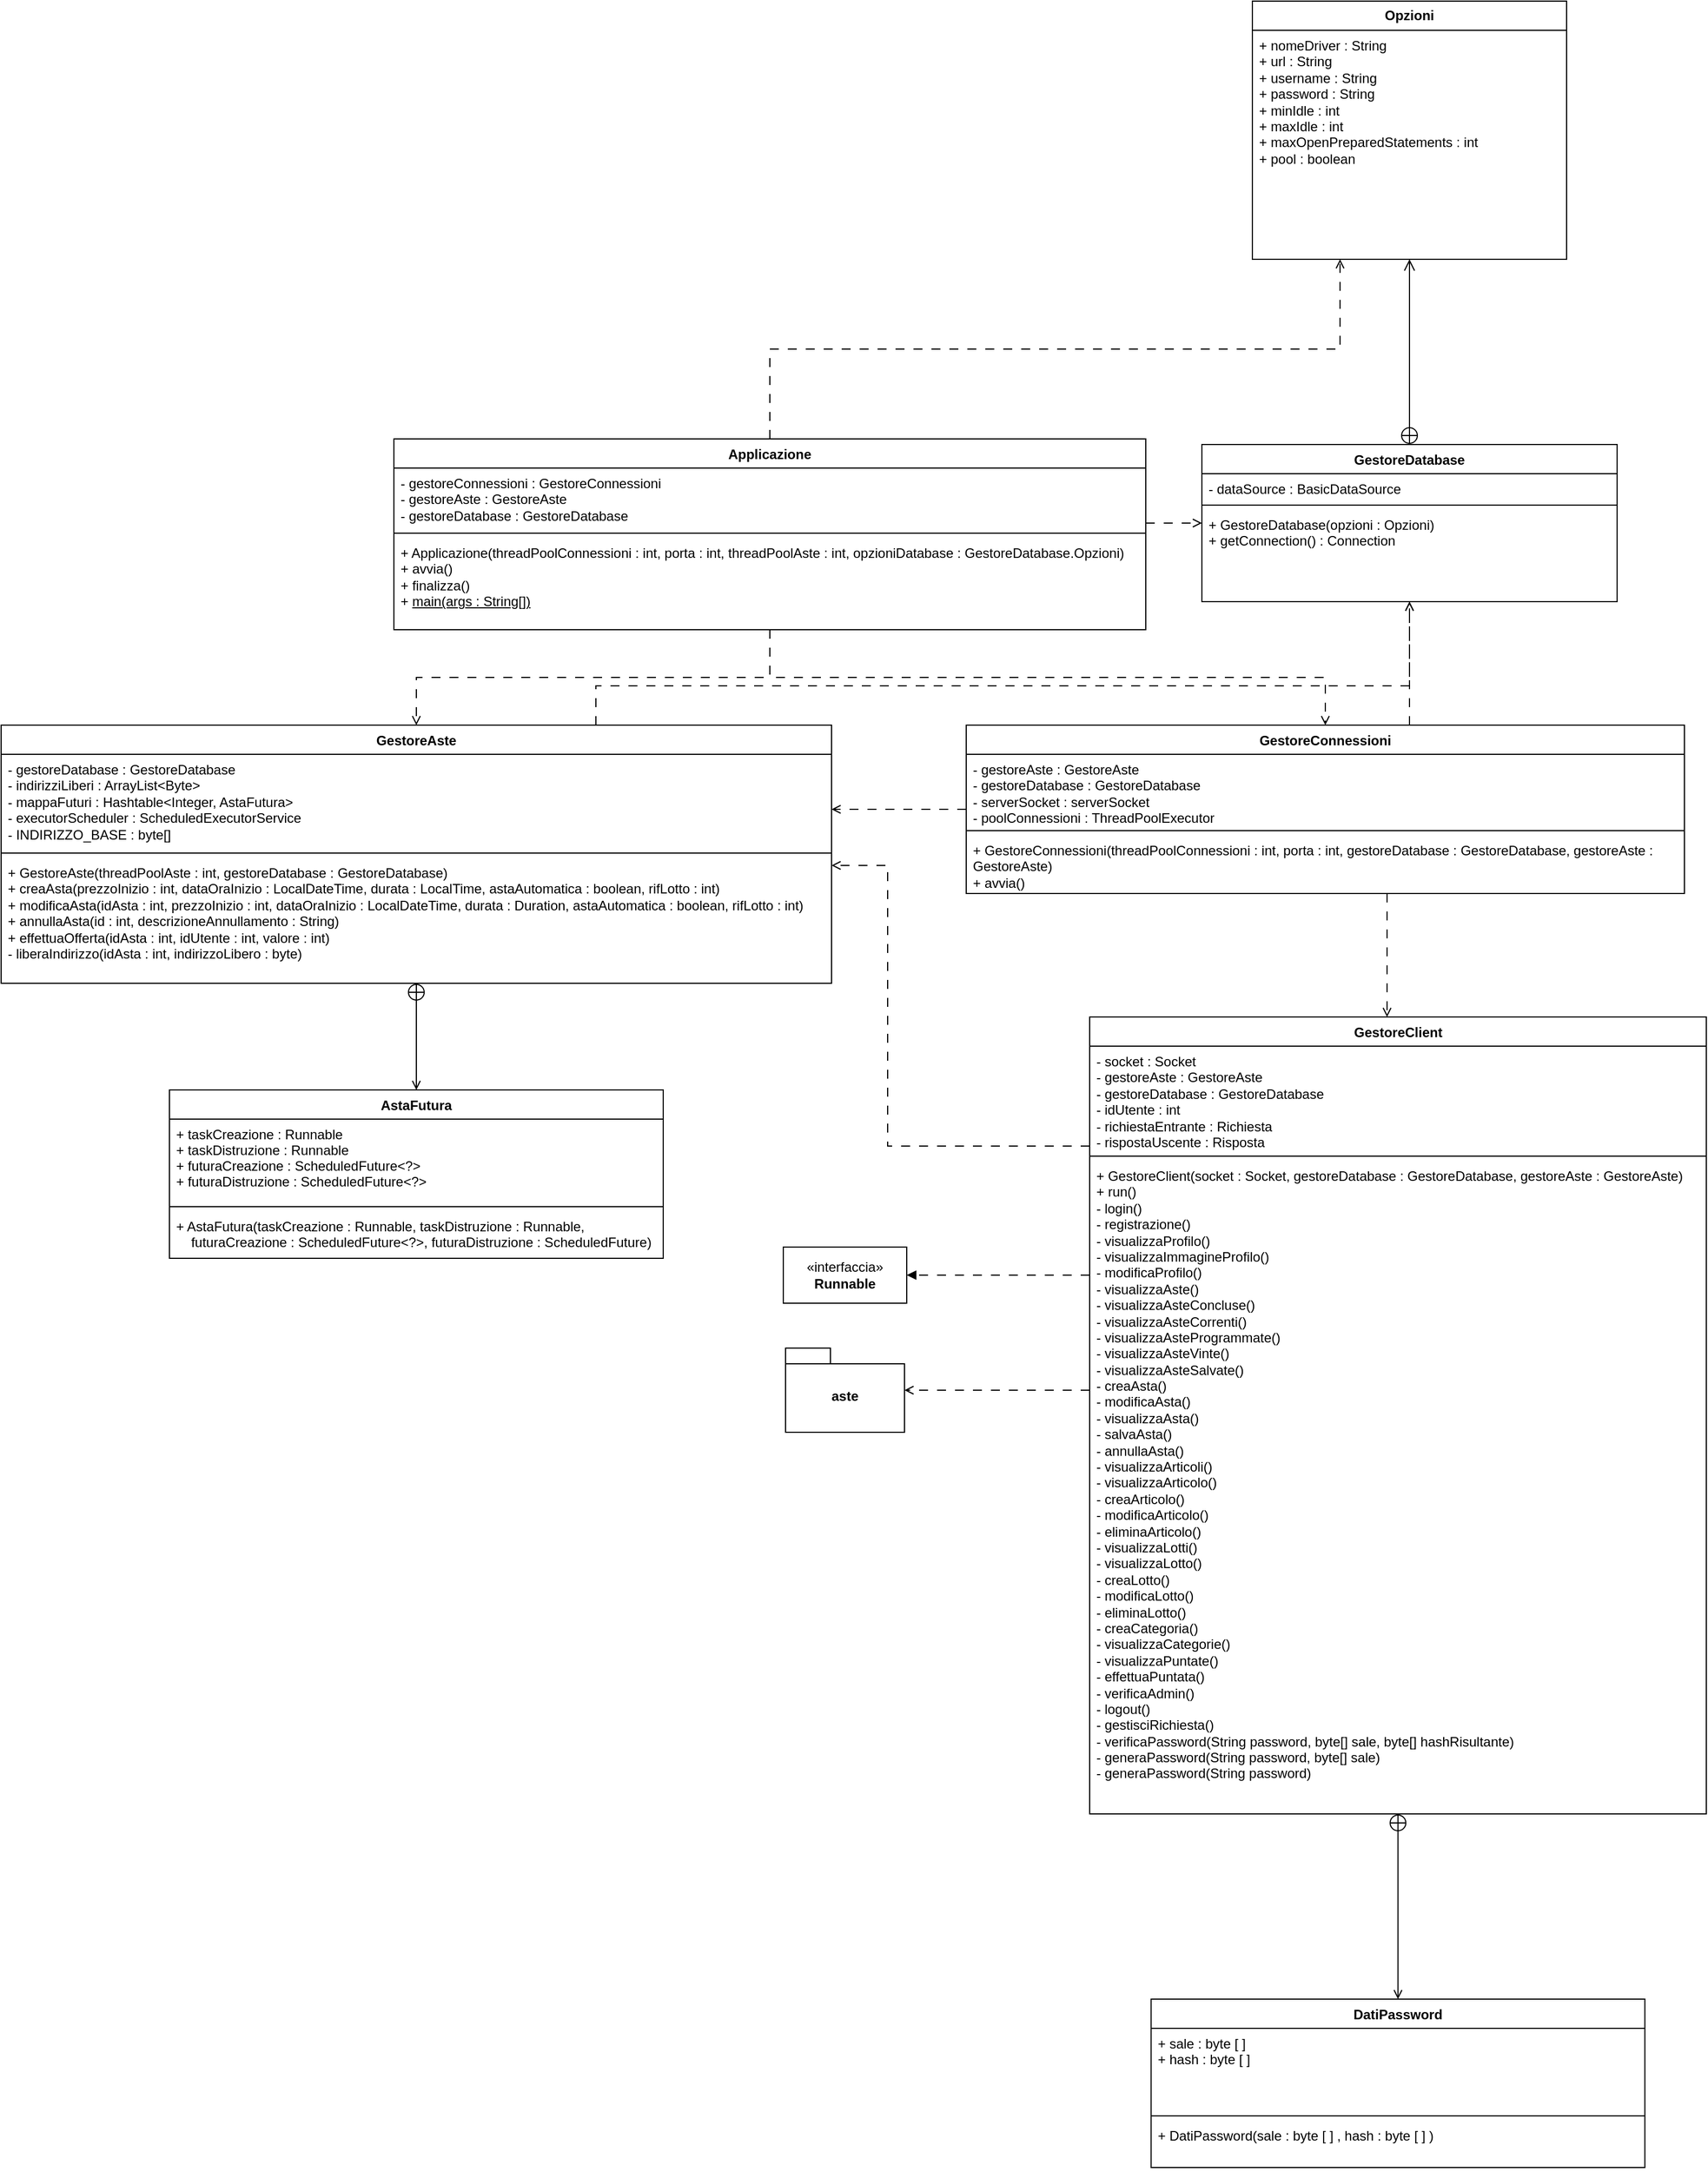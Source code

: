<mxfile>
    <diagram id="C5RBs43oDa-KdzZeNtuy" name="Page-1">
        <mxGraphModel dx="2903" dy="1692" grid="1" gridSize="10" guides="1" tooltips="1" connect="1" arrows="1" fold="1" page="1" pageScale="1" pageWidth="827" pageHeight="1169" math="0" shadow="0">
            <root>
                <mxCell id="WIyWlLk6GJQsqaUBKTNV-0"/>
                <mxCell id="WIyWlLk6GJQsqaUBKTNV-1" parent="WIyWlLk6GJQsqaUBKTNV-0"/>
                <mxCell id="v3DQ-bfv8pe52D6u4r51-6" style="edgeStyle=elbowEdgeStyle;rounded=0;orthogonalLoop=1;jettySize=auto;html=1;endArrow=open;endFill=0;dashed=1;elbow=vertical;dashPattern=8 8;" parent="WIyWlLk6GJQsqaUBKTNV-1" source="hi6kEQTjurh1hhUJm7Fm-0" target="v3DQ-bfv8pe52D6u4r51-0" edge="1">
                    <mxGeometry relative="1" as="geometry"/>
                </mxCell>
                <mxCell id="v3DQ-bfv8pe52D6u4r51-7" style="edgeStyle=elbowEdgeStyle;rounded=0;orthogonalLoop=1;jettySize=auto;html=1;endArrow=open;endFill=0;dashed=1;elbow=vertical;dashPattern=8 8;" parent="WIyWlLk6GJQsqaUBKTNV-1" source="hi6kEQTjurh1hhUJm7Fm-0" target="vKtqIuH14qnzgkjS9spN-5" edge="1">
                    <mxGeometry relative="1" as="geometry"/>
                </mxCell>
                <mxCell id="RSIxseLoARgd98_uKX9X-4" style="edgeStyle=elbowEdgeStyle;rounded=0;orthogonalLoop=1;jettySize=auto;html=1;endArrow=open;endFill=0;dashed=1;dashPattern=8 8;elbow=vertical;" parent="WIyWlLk6GJQsqaUBKTNV-1" source="hi6kEQTjurh1hhUJm7Fm-0" target="RSIxseLoARgd98_uKX9X-0" edge="1">
                    <mxGeometry relative="1" as="geometry"/>
                </mxCell>
                <mxCell id="hi6kEQTjurh1hhUJm7Fm-0" value="Applicazione" style="swimlane;fontStyle=1;align=center;verticalAlign=top;childLayout=stackLayout;horizontal=1;startSize=26;horizontalStack=0;resizeParent=1;resizeParentMax=0;resizeLast=0;collapsible=1;marginBottom=0;whiteSpace=wrap;html=1;" parent="WIyWlLk6GJQsqaUBKTNV-1" vertex="1">
                    <mxGeometry x="-870" y="70" width="670" height="170" as="geometry"/>
                </mxCell>
                <mxCell id="hi6kEQTjurh1hhUJm7Fm-1" value="&lt;div&gt;- gestoreConnessioni : GestoreConnessioni&lt;/div&gt;&lt;div&gt;- gestoreAste : GestoreAste&lt;/div&gt;&lt;div&gt;- gestoreDatabase : GestoreDatabase&lt;/div&gt;" style="text;strokeColor=none;fillColor=none;align=left;verticalAlign=top;spacingLeft=4;spacingRight=4;overflow=hidden;rotatable=0;points=[[0,0.5],[1,0.5]];portConstraint=eastwest;whiteSpace=wrap;html=1;" parent="hi6kEQTjurh1hhUJm7Fm-0" vertex="1">
                    <mxGeometry y="26" width="670" height="54" as="geometry"/>
                </mxCell>
                <mxCell id="hi6kEQTjurh1hhUJm7Fm-2" value="" style="line;strokeWidth=1;fillColor=none;align=left;verticalAlign=middle;spacingTop=-1;spacingLeft=3;spacingRight=3;rotatable=0;labelPosition=right;points=[];portConstraint=eastwest;strokeColor=inherit;" parent="hi6kEQTjurh1hhUJm7Fm-0" vertex="1">
                    <mxGeometry y="80" width="670" height="8" as="geometry"/>
                </mxCell>
                <mxCell id="hi6kEQTjurh1hhUJm7Fm-3" value="&lt;div&gt;+ Applicazione(threadPoolConnessioni : int,&amp;nbsp;&lt;span style=&quot;background-color: initial;&quot;&gt;porta : int,&amp;nbsp;&lt;/span&gt;&lt;span style=&quot;background-color: initial;&quot;&gt;threadPoolAste : int, opzioniDatabase : GestoreDatabase.Opzioni)&lt;/span&gt;&lt;/div&gt;&lt;div&gt;+ avvia()&lt;/div&gt;&lt;div&gt;+ finalizza()&lt;/div&gt;+ &lt;u&gt;main(args : String[])&lt;/u&gt;" style="text;strokeColor=none;fillColor=none;align=left;verticalAlign=top;spacingLeft=4;spacingRight=4;overflow=hidden;rotatable=0;points=[[0,0.5],[1,0.5]];portConstraint=eastwest;whiteSpace=wrap;html=1;" parent="hi6kEQTjurh1hhUJm7Fm-0" vertex="1">
                    <mxGeometry y="88" width="670" height="82" as="geometry"/>
                </mxCell>
                <mxCell id="pvrtacuWmei6F0Ho8wTy-6" style="edgeStyle=elbowEdgeStyle;rounded=0;orthogonalLoop=1;jettySize=auto;html=1;dashed=1;dashPattern=8 8;endArrow=block;endFill=1;elbow=vertical;" parent="WIyWlLk6GJQsqaUBKTNV-1" source="vKtqIuH14qnzgkjS9spN-1" target="pvrtacuWmei6F0Ho8wTy-4" edge="1">
                    <mxGeometry relative="1" as="geometry"/>
                </mxCell>
                <mxCell id="5GSIkxVs52MsnFMlGK7l-1" style="edgeStyle=elbowEdgeStyle;rounded=0;orthogonalLoop=1;jettySize=auto;html=1;dashed=1;dashPattern=8 8;endArrow=open;endFill=0;elbow=vertical;" parent="WIyWlLk6GJQsqaUBKTNV-1" source="vKtqIuH14qnzgkjS9spN-1" target="5GSIkxVs52MsnFMlGK7l-0" edge="1">
                    <mxGeometry relative="1" as="geometry">
                        <mxPoint x="104.5" y="860" as="sourcePoint"/>
                        <mxPoint x="383" y="950" as="targetPoint"/>
                    </mxGeometry>
                </mxCell>
                <mxCell id="vKtqIuH14qnzgkjS9spN-1" value="GestoreClient" style="swimlane;fontStyle=1;align=center;verticalAlign=top;childLayout=stackLayout;horizontal=1;startSize=26;horizontalStack=0;resizeParent=1;resizeParentMax=0;resizeLast=0;collapsible=1;marginBottom=0;whiteSpace=wrap;html=1;" parent="WIyWlLk6GJQsqaUBKTNV-1" vertex="1">
                    <mxGeometry x="-250" y="585" width="549.5" height="710" as="geometry"/>
                </mxCell>
                <mxCell id="vKtqIuH14qnzgkjS9spN-2" value="- socket : Socket&lt;div&gt;- gestoreAste : GestoreAste&lt;/div&gt;&lt;div&gt;- gestoreDatabase : GestoreDatabase&lt;br&gt;&lt;div&gt;- idUtente : int&lt;/div&gt;&lt;/div&gt;&lt;div&gt;- richiestaEntrante : Richiesta&lt;/div&gt;&lt;div&gt;- rispostaUscente : Risposta&lt;/div&gt;" style="text;strokeColor=none;fillColor=none;align=left;verticalAlign=top;spacingLeft=4;spacingRight=4;overflow=hidden;rotatable=0;points=[[0,0.5],[1,0.5]];portConstraint=eastwest;whiteSpace=wrap;html=1;" parent="vKtqIuH14qnzgkjS9spN-1" vertex="1">
                    <mxGeometry y="26" width="549.5" height="94" as="geometry"/>
                </mxCell>
                <mxCell id="vKtqIuH14qnzgkjS9spN-3" value="" style="line;strokeWidth=1;fillColor=none;align=left;verticalAlign=middle;spacingTop=-1;spacingLeft=3;spacingRight=3;rotatable=0;labelPosition=right;points=[];portConstraint=eastwest;strokeColor=inherit;" parent="vKtqIuH14qnzgkjS9spN-1" vertex="1">
                    <mxGeometry y="120" width="549.5" height="8" as="geometry"/>
                </mxCell>
                <mxCell id="vKtqIuH14qnzgkjS9spN-4" value="&lt;div&gt;+ GestoreClient(socket : Socket, gestoreDatabase : GestoreDatabase, gestoreAste : GestoreAste)&lt;/div&gt;&lt;div&gt;+ run()&lt;/div&gt;&lt;div&gt;- login()&lt;/div&gt;&lt;div&gt;- registrazione()&lt;/div&gt;&lt;div&gt;- visualizzaProfilo()&lt;/div&gt;&lt;div&gt;- visualizzaImmagineProfilo()&lt;/div&gt;&lt;div&gt;- modificaProfilo()&lt;/div&gt;&lt;div&gt;- visualizzaAste()&lt;/div&gt;&lt;div&gt;- visualizzaAsteConcluse()&lt;/div&gt;&lt;div&gt;- visualizzaAsteCorrenti()&lt;/div&gt;&lt;div&gt;- visualizzaAsteProgrammate()&lt;/div&gt;&lt;div&gt;- visualizzaAsteVinte()&lt;/div&gt;&lt;div&gt;- visualizzaAsteSalvate()&lt;/div&gt;&lt;div&gt;- creaAsta()&lt;/div&gt;&lt;div&gt;- modificaAsta()&lt;/div&gt;&lt;div&gt;- visualizzaAsta()&lt;br&gt;&lt;/div&gt;&lt;div&gt;- salvaAsta()&lt;br&gt;&lt;/div&gt;&lt;div&gt;- annullaAsta()&lt;/div&gt;&lt;div&gt;- visualizzaArticoli()&lt;/div&gt;&lt;div&gt;- visualizzaArticolo()&lt;/div&gt;&lt;div&gt;- creaArticolo()&lt;/div&gt;&lt;div&gt;- modificaArticolo()&lt;/div&gt;&lt;div&gt;- eliminaArticolo()&lt;/div&gt;&lt;div&gt;- visualizzaLotti()&lt;/div&gt;&lt;div&gt;- visualizzaLotto()&lt;/div&gt;&lt;div&gt;- creaLotto()&lt;/div&gt;&lt;div&gt;- modificaLotto()&lt;/div&gt;&lt;div&gt;- eliminaLotto()&lt;/div&gt;&lt;div&gt;- creaCategoria()&lt;/div&gt;&lt;div&gt;- visualizzaCategorie()&lt;/div&gt;&lt;div&gt;- visualizzaPuntate()&lt;/div&gt;&lt;div&gt;- effettuaPuntata()&lt;br&gt;&lt;/div&gt;&lt;div&gt;- verificaAdmin()&lt;/div&gt;&lt;div&gt;- logout()&lt;/div&gt;&lt;div&gt;- gestisciRichiesta()&lt;/div&gt;&lt;div&gt;- verificaPassword(String password, byte[] sale, byte[] hashRisultante&lt;span style=&quot;background-color: initial;&quot;&gt;)&lt;/span&gt;&lt;/div&gt;&lt;div&gt;- generaPassword(String password, byte[] sale&lt;span style=&quot;background-color: initial;&quot;&gt;)&lt;/span&gt;&lt;/div&gt;&lt;div&gt;- generaPassword(String password&lt;span style=&quot;background-color: initial;&quot;&gt;)&lt;/span&gt;&lt;/div&gt;" style="text;strokeColor=none;fillColor=none;align=left;verticalAlign=top;spacingLeft=4;spacingRight=4;overflow=hidden;rotatable=0;points=[[0,0.5],[1,0.5]];portConstraint=eastwest;whiteSpace=wrap;html=1;" parent="vKtqIuH14qnzgkjS9spN-1" vertex="1">
                    <mxGeometry y="128" width="549.5" height="582" as="geometry"/>
                </mxCell>
                <mxCell id="vKtqIuH14qnzgkjS9spN-17" style="rounded=0;orthogonalLoop=1;jettySize=auto;html=1;endArrow=open;endFill=0;dashed=1;edgeStyle=elbowEdgeStyle;dashPattern=8 8;" parent="WIyWlLk6GJQsqaUBKTNV-1" source="vKtqIuH14qnzgkjS9spN-5" target="vKtqIuH14qnzgkjS9spN-1" edge="1">
                    <mxGeometry relative="1" as="geometry">
                        <mxPoint x="-60" y="453" as="sourcePoint"/>
                        <mxPoint x="-60" y="620" as="targetPoint"/>
                    </mxGeometry>
                </mxCell>
                <mxCell id="v3DQ-bfv8pe52D6u4r51-8" style="edgeStyle=elbowEdgeStyle;rounded=0;orthogonalLoop=1;jettySize=auto;html=1;endArrow=open;endFill=0;dashed=1;elbow=vertical;dashPattern=8 8;" parent="WIyWlLk6GJQsqaUBKTNV-1" source="vKtqIuH14qnzgkjS9spN-5" target="v3DQ-bfv8pe52D6u4r51-0" edge="1">
                    <mxGeometry relative="1" as="geometry"/>
                </mxCell>
                <mxCell id="RSIxseLoARgd98_uKX9X-15" style="edgeStyle=elbowEdgeStyle;rounded=0;orthogonalLoop=1;jettySize=auto;html=1;dashed=1;dashPattern=8 8;endArrow=open;endFill=0;" parent="WIyWlLk6GJQsqaUBKTNV-1" source="vKtqIuH14qnzgkjS9spN-5" target="RSIxseLoARgd98_uKX9X-0" edge="1">
                    <mxGeometry relative="1" as="geometry">
                        <Array as="points">
                            <mxPoint x="35" y="260"/>
                        </Array>
                    </mxGeometry>
                </mxCell>
                <mxCell id="vKtqIuH14qnzgkjS9spN-5" value="GestoreConnessioni" style="swimlane;fontStyle=1;align=center;verticalAlign=top;childLayout=stackLayout;horizontal=1;startSize=26;horizontalStack=0;resizeParent=1;resizeParentMax=0;resizeLast=0;collapsible=1;marginBottom=0;whiteSpace=wrap;html=1;" parent="WIyWlLk6GJQsqaUBKTNV-1" vertex="1">
                    <mxGeometry x="-360" y="325" width="640" height="150" as="geometry"/>
                </mxCell>
                <mxCell id="vKtqIuH14qnzgkjS9spN-6" value="- gestoreAste : GestoreAste&lt;div&gt;- gestoreDatabase : GestoreDatabase&lt;br&gt;&lt;div&gt;- serverSocket : serverSocket&lt;/div&gt;&lt;div&gt;- poolConnessioni : ThreadPoolExecutor&lt;/div&gt;&lt;/div&gt;" style="text;strokeColor=none;fillColor=none;align=left;verticalAlign=top;spacingLeft=4;spacingRight=4;overflow=hidden;rotatable=0;points=[[0,0.5],[1,0.5]];portConstraint=eastwest;whiteSpace=wrap;html=1;" parent="vKtqIuH14qnzgkjS9spN-5" vertex="1">
                    <mxGeometry y="26" width="640" height="64" as="geometry"/>
                </mxCell>
                <mxCell id="vKtqIuH14qnzgkjS9spN-7" value="" style="line;strokeWidth=1;fillColor=none;align=left;verticalAlign=middle;spacingTop=-1;spacingLeft=3;spacingRight=3;rotatable=0;labelPosition=right;points=[];portConstraint=eastwest;strokeColor=inherit;" parent="vKtqIuH14qnzgkjS9spN-5" vertex="1">
                    <mxGeometry y="90" width="640" height="8" as="geometry"/>
                </mxCell>
                <mxCell id="vKtqIuH14qnzgkjS9spN-8" value="&lt;div&gt;+ GestoreConnessioni(threadPoolConnessioni : int, porta : int, gestoreDatabase : GestoreDatabase, gestoreAste : GestoreAste)&lt;/div&gt;&lt;div&gt;+ avvia()&lt;/div&gt;" style="text;strokeColor=none;fillColor=none;align=left;verticalAlign=top;spacingLeft=4;spacingRight=4;overflow=hidden;rotatable=0;points=[[0,0.5],[1,0.5]];portConstraint=eastwest;whiteSpace=wrap;html=1;" parent="vKtqIuH14qnzgkjS9spN-5" vertex="1">
                    <mxGeometry y="98" width="640" height="52" as="geometry"/>
                </mxCell>
                <mxCell id="RSIxseLoARgd98_uKX9X-16" style="edgeStyle=orthogonalEdgeStyle;rounded=0;orthogonalLoop=1;jettySize=auto;html=1;dashed=1;dashPattern=8 8;endArrow=open;endFill=0;" parent="WIyWlLk6GJQsqaUBKTNV-1" source="v3DQ-bfv8pe52D6u4r51-0" target="RSIxseLoARgd98_uKX9X-0" edge="1">
                    <mxGeometry relative="1" as="geometry">
                        <Array as="points">
                            <mxPoint x="-690" y="290"/>
                            <mxPoint x="35" y="290"/>
                        </Array>
                    </mxGeometry>
                </mxCell>
                <mxCell id="v3DQ-bfv8pe52D6u4r51-0" value="GestoreAste" style="swimlane;fontStyle=1;align=center;verticalAlign=top;childLayout=stackLayout;horizontal=1;startSize=26;horizontalStack=0;resizeParent=1;resizeParentMax=0;resizeLast=0;collapsible=1;marginBottom=0;whiteSpace=wrap;html=1;" parent="WIyWlLk6GJQsqaUBKTNV-1" vertex="1">
                    <mxGeometry x="-1220" y="325" width="740" height="230" as="geometry"/>
                </mxCell>
                <mxCell id="v3DQ-bfv8pe52D6u4r51-1" value="&lt;div&gt;- gestoreDatabase : GestoreDatabase&lt;/div&gt;&lt;div&gt;- indirizziLiberi : ArrayList&amp;lt;Byte&amp;gt;&lt;/div&gt;&lt;div&gt;- mappaFuturi : Hashtable&amp;lt;Integer, AstaFutura&amp;gt;&lt;/div&gt;&lt;div&gt;- executorScheduler : ScheduledExecutorService&lt;/div&gt;&lt;div&gt;- INDIRIZZO_BASE : byte[]&lt;/div&gt;" style="text;strokeColor=none;fillColor=none;align=left;verticalAlign=top;spacingLeft=4;spacingRight=4;overflow=hidden;rotatable=0;points=[[0,0.5],[1,0.5]];portConstraint=eastwest;whiteSpace=wrap;html=1;" parent="v3DQ-bfv8pe52D6u4r51-0" vertex="1">
                    <mxGeometry y="26" width="740" height="84" as="geometry"/>
                </mxCell>
                <mxCell id="v3DQ-bfv8pe52D6u4r51-2" value="" style="line;strokeWidth=1;fillColor=none;align=left;verticalAlign=middle;spacingTop=-1;spacingLeft=3;spacingRight=3;rotatable=0;labelPosition=right;points=[];portConstraint=eastwest;strokeColor=inherit;" parent="v3DQ-bfv8pe52D6u4r51-0" vertex="1">
                    <mxGeometry y="110" width="740" height="8" as="geometry"/>
                </mxCell>
                <mxCell id="v3DQ-bfv8pe52D6u4r51-3" value="&lt;div&gt;+ GestoreAste(threadPoolAste : int, gestoreDatabase : GestoreDatabase)&lt;/div&gt;&lt;div&gt;+ creaAsta(prezzoInizio : int, dataOraInizio : LocalDateTime, durata : LocalTime, astaAutomatica : boolean, rifLotto : int)&lt;/div&gt;&lt;div&gt;+ modificaAsta(idAsta : int, prezzoInizio : int, dataOraInizio : LocalDateTime, durata : Duration, astaAutomatica : boolean, rifLotto : int)&lt;/div&gt;&lt;div&gt;+ annullaAsta(id : int, descrizioneAnnullamento : String)&lt;/div&gt;&lt;div&gt;+ effettuaOfferta(idAsta : int, idUtente : int, valore : int)&lt;/div&gt;&lt;div&gt;- liberaIndirizzo(idAsta : int, indirizzoLibero : byte)&lt;/div&gt;&lt;div&gt;&lt;br&gt;&lt;/div&gt;" style="text;strokeColor=none;fillColor=none;align=left;verticalAlign=top;spacingLeft=4;spacingRight=4;overflow=hidden;rotatable=0;points=[[0,0.5],[1,0.5]];portConstraint=eastwest;whiteSpace=wrap;html=1;" parent="v3DQ-bfv8pe52D6u4r51-0" vertex="1">
                    <mxGeometry y="118" width="740" height="112" as="geometry"/>
                </mxCell>
                <mxCell id="v3DQ-bfv8pe52D6u4r51-11" style="edgeStyle=orthogonalEdgeStyle;rounded=0;orthogonalLoop=1;jettySize=auto;html=1;endArrow=open;endFill=0;dashed=1;elbow=vertical;dashPattern=8 8;" parent="WIyWlLk6GJQsqaUBKTNV-1" source="vKtqIuH14qnzgkjS9spN-1" target="v3DQ-bfv8pe52D6u4r51-0" edge="1">
                    <mxGeometry relative="1" as="geometry">
                        <mxPoint x="-285" y="394" as="sourcePoint"/>
                        <mxPoint x="-430" y="394" as="targetPoint"/>
                        <Array as="points">
                            <mxPoint x="-430" y="700"/>
                            <mxPoint x="-430" y="450"/>
                        </Array>
                    </mxGeometry>
                </mxCell>
                <mxCell id="pvrtacuWmei6F0Ho8wTy-4" value="«interfaccia»&lt;br&gt;&lt;b&gt;Runnable&lt;/b&gt;" style="html=1;whiteSpace=wrap;" parent="WIyWlLk6GJQsqaUBKTNV-1" vertex="1">
                    <mxGeometry x="-523" y="790" width="110" height="50" as="geometry"/>
                </mxCell>
                <mxCell id="5GSIkxVs52MsnFMlGK7l-0" value="aste" style="shape=folder;fontStyle=1;spacingTop=10;tabWidth=40;tabHeight=14;tabPosition=left;html=1;whiteSpace=wrap;" parent="WIyWlLk6GJQsqaUBKTNV-1" vertex="1">
                    <mxGeometry x="-521" y="880" width="106" height="75" as="geometry"/>
                </mxCell>
                <mxCell id="RSIxseLoARgd98_uKX9X-0" value="GestoreDatabase" style="swimlane;fontStyle=1;align=center;verticalAlign=top;childLayout=stackLayout;horizontal=1;startSize=26;horizontalStack=0;resizeParent=1;resizeParentMax=0;resizeLast=0;collapsible=1;marginBottom=0;whiteSpace=wrap;html=1;" parent="WIyWlLk6GJQsqaUBKTNV-1" vertex="1">
                    <mxGeometry x="-150" y="75" width="370" height="140" as="geometry"/>
                </mxCell>
                <mxCell id="RSIxseLoARgd98_uKX9X-1" value="- dataSource : BasicDataSource" style="text;strokeColor=none;fillColor=none;align=left;verticalAlign=top;spacingLeft=4;spacingRight=4;overflow=hidden;rotatable=0;points=[[0,0.5],[1,0.5]];portConstraint=eastwest;whiteSpace=wrap;html=1;" parent="RSIxseLoARgd98_uKX9X-0" vertex="1">
                    <mxGeometry y="26" width="370" height="24" as="geometry"/>
                </mxCell>
                <mxCell id="RSIxseLoARgd98_uKX9X-2" value="" style="line;strokeWidth=1;fillColor=none;align=left;verticalAlign=middle;spacingTop=-1;spacingLeft=3;spacingRight=3;rotatable=0;labelPosition=right;points=[];portConstraint=eastwest;strokeColor=inherit;" parent="RSIxseLoARgd98_uKX9X-0" vertex="1">
                    <mxGeometry y="50" width="370" height="8" as="geometry"/>
                </mxCell>
                <mxCell id="RSIxseLoARgd98_uKX9X-3" value="+ GestoreDatabase(opzioni : Opzioni)&lt;div&gt;+ getConnection() : Connection&lt;/div&gt;" style="text;strokeColor=none;fillColor=none;align=left;verticalAlign=top;spacingLeft=4;spacingRight=4;overflow=hidden;rotatable=0;points=[[0,0.5],[1,0.5]];portConstraint=eastwest;whiteSpace=wrap;html=1;" parent="RSIxseLoARgd98_uKX9X-0" vertex="1">
                    <mxGeometry y="58" width="370" height="82" as="geometry"/>
                </mxCell>
                <mxCell id="RSIxseLoARgd98_uKX9X-9" value="&lt;b&gt;Opzioni&lt;/b&gt;" style="swimlane;fontStyle=0;childLayout=stackLayout;horizontal=1;startSize=26;fillColor=none;horizontalStack=0;resizeParent=1;resizeParentMax=0;resizeLast=0;collapsible=1;marginBottom=0;whiteSpace=wrap;html=1;" parent="WIyWlLk6GJQsqaUBKTNV-1" vertex="1">
                    <mxGeometry x="-105" y="-320" width="280" height="230" as="geometry"/>
                </mxCell>
                <mxCell id="RSIxseLoARgd98_uKX9X-10" value="+ nomeDriver : String&lt;div&gt;+ url : String&lt;/div&gt;&lt;div&gt;+ username : String&lt;/div&gt;&lt;div&gt;+ password : String&lt;/div&gt;&lt;div&gt;+ minIdle : int&lt;/div&gt;&lt;div&gt;+ maxIdle : int&lt;/div&gt;&lt;div&gt;+ maxOpenPreparedStatements : int&lt;/div&gt;&lt;div&gt;+ pool : boolean&lt;/div&gt;" style="text;strokeColor=none;fillColor=none;align=left;verticalAlign=top;spacingLeft=4;spacingRight=4;overflow=hidden;rotatable=0;points=[[0,0.5],[1,0.5]];portConstraint=eastwest;whiteSpace=wrap;html=1;" parent="RSIxseLoARgd98_uKX9X-9" vertex="1">
                    <mxGeometry y="26" width="280" height="204" as="geometry"/>
                </mxCell>
                <mxCell id="RSIxseLoARgd98_uKX9X-13" value="" style="endArrow=open;startArrow=circlePlus;endFill=0;startFill=0;endSize=8;html=1;rounded=0;" parent="WIyWlLk6GJQsqaUBKTNV-1" source="RSIxseLoARgd98_uKX9X-0" target="RSIxseLoARgd98_uKX9X-9" edge="1">
                    <mxGeometry width="160" relative="1" as="geometry">
                        <mxPoint x="180" as="sourcePoint"/>
                        <mxPoint x="-260" y="170" as="targetPoint"/>
                    </mxGeometry>
                </mxCell>
                <mxCell id="RSIxseLoARgd98_uKX9X-14" style="edgeStyle=elbowEdgeStyle;rounded=0;orthogonalLoop=1;jettySize=auto;html=1;endArrow=open;endFill=0;dashed=1;dashPattern=8 8;elbow=vertical;entryX=0.279;entryY=1;entryDx=0;entryDy=0;entryPerimeter=0;" parent="WIyWlLk6GJQsqaUBKTNV-1" source="hi6kEQTjurh1hhUJm7Fm-0" target="RSIxseLoARgd98_uKX9X-10" edge="1">
                    <mxGeometry relative="1" as="geometry">
                        <mxPoint x="-570" y="70" as="sourcePoint"/>
                        <mxPoint x="35" y="-80" as="targetPoint"/>
                    </mxGeometry>
                </mxCell>
                <mxCell id="5" style="edgeStyle=none;html=1;endArrow=circlePlus;endFill=0;startArrow=open;startFill=0;" parent="WIyWlLk6GJQsqaUBKTNV-1" source="1" target="v3DQ-bfv8pe52D6u4r51-0" edge="1">
                    <mxGeometry relative="1" as="geometry"/>
                </mxCell>
                <mxCell id="1" value="AstaFutura" style="swimlane;fontStyle=1;align=center;verticalAlign=top;childLayout=stackLayout;horizontal=1;startSize=26;horizontalStack=0;resizeParent=1;resizeParentMax=0;resizeLast=0;collapsible=1;marginBottom=0;" parent="WIyWlLk6GJQsqaUBKTNV-1" vertex="1">
                    <mxGeometry x="-1070" y="650" width="440" height="150" as="geometry"/>
                </mxCell>
                <mxCell id="2" value="+ taskCreazione : Runnable&#10;+ taskDistruzione : Runnable&#10;+ futuraCreazione : ScheduledFuture&lt;?&gt;&#10;+ futuraDistruzione : ScheduledFuture&lt;?&gt;" style="text;strokeColor=none;fillColor=none;align=left;verticalAlign=top;spacingLeft=4;spacingRight=4;overflow=hidden;rotatable=0;points=[[0,0.5],[1,0.5]];portConstraint=eastwest;" parent="1" vertex="1">
                    <mxGeometry y="26" width="440" height="74" as="geometry"/>
                </mxCell>
                <mxCell id="3" value="" style="line;strokeWidth=1;fillColor=none;align=left;verticalAlign=middle;spacingTop=-1;spacingLeft=3;spacingRight=3;rotatable=0;labelPosition=right;points=[];portConstraint=eastwest;strokeColor=inherit;" parent="1" vertex="1">
                    <mxGeometry y="100" width="440" height="8" as="geometry"/>
                </mxCell>
                <mxCell id="4" value="+ AstaFutura(taskCreazione : Runnable, taskDistruzione : Runnable,&#10;    futuraCreazione : ScheduledFuture&lt;?&gt;, futuraDistruzione : ScheduledFuture)" style="text;strokeColor=none;fillColor=none;align=left;verticalAlign=top;spacingLeft=4;spacingRight=4;overflow=hidden;rotatable=0;points=[[0,0.5],[1,0.5]];portConstraint=eastwest;" parent="1" vertex="1">
                    <mxGeometry y="108" width="440" height="42" as="geometry"/>
                </mxCell>
                <mxCell id="6" style="html=1;endArrow=circlePlus;endFill=0;startArrow=open;startFill=0;exitX=0.5;exitY=0;exitDx=0;exitDy=0;" edge="1" parent="WIyWlLk6GJQsqaUBKTNV-1" source="7" target="vKtqIuH14qnzgkjS9spN-4">
                    <mxGeometry relative="1" as="geometry">
                        <mxPoint x="-1380" y="482" as="sourcePoint"/>
                        <mxPoint x="-1140" y="560" as="targetPoint"/>
                    </mxGeometry>
                </mxCell>
                <mxCell id="7" value="DatiPassword" style="swimlane;fontStyle=1;align=center;verticalAlign=top;childLayout=stackLayout;horizontal=1;startSize=26;horizontalStack=0;resizeParent=1;resizeParentMax=0;resizeLast=0;collapsible=1;marginBottom=0;" vertex="1" parent="WIyWlLk6GJQsqaUBKTNV-1">
                    <mxGeometry x="-195.25" y="1460" width="440" height="150" as="geometry"/>
                </mxCell>
                <mxCell id="8" value="+ sale : byte [ ]&#10;+ hash : byte [ ] " style="text;strokeColor=none;fillColor=none;align=left;verticalAlign=top;spacingLeft=4;spacingRight=4;overflow=hidden;rotatable=0;points=[[0,0.5],[1,0.5]];portConstraint=eastwest;" vertex="1" parent="7">
                    <mxGeometry y="26" width="440" height="74" as="geometry"/>
                </mxCell>
                <mxCell id="9" value="" style="line;strokeWidth=1;fillColor=none;align=left;verticalAlign=middle;spacingTop=-1;spacingLeft=3;spacingRight=3;rotatable=0;labelPosition=right;points=[];portConstraint=eastwest;strokeColor=inherit;" vertex="1" parent="7">
                    <mxGeometry y="100" width="440" height="8" as="geometry"/>
                </mxCell>
                <mxCell id="10" value="+ DatiPassword(sale : byte [ ] , hash : byte [ ] )" style="text;strokeColor=none;fillColor=none;align=left;verticalAlign=top;spacingLeft=4;spacingRight=4;overflow=hidden;rotatable=0;points=[[0,0.5],[1,0.5]];portConstraint=eastwest;" vertex="1" parent="7">
                    <mxGeometry y="108" width="440" height="42" as="geometry"/>
                </mxCell>
            </root>
        </mxGraphModel>
    </diagram>
</mxfile>